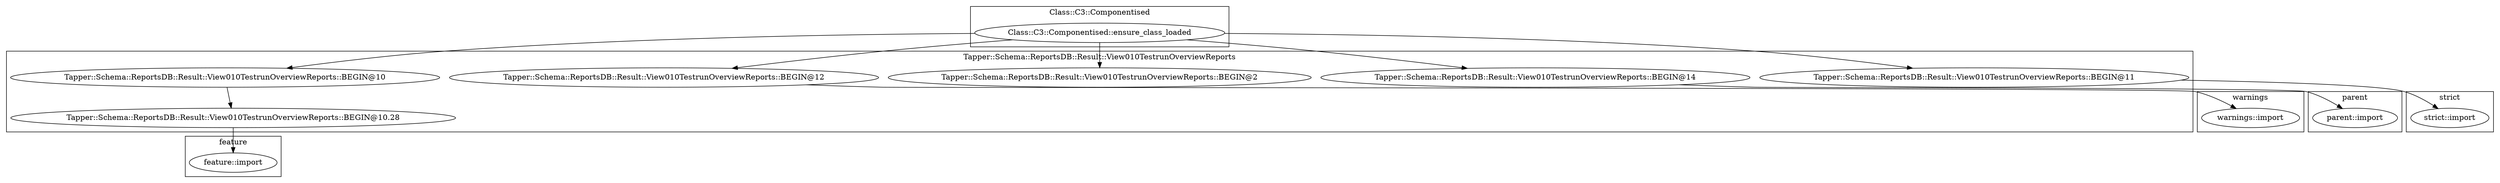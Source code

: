 digraph {
graph [overlap=false]
subgraph cluster_feature {
	label="feature";
	"feature::import";
}
subgraph cluster_parent {
	label="parent";
	"parent::import";
}
subgraph cluster_Class_C3_Componentised {
	label="Class::C3::Componentised";
	"Class::C3::Componentised::ensure_class_loaded";
}
subgraph cluster_warnings {
	label="warnings";
	"warnings::import";
}
subgraph cluster_Tapper_Schema_ReportsDB_Result_View010TestrunOverviewReports {
	label="Tapper::Schema::ReportsDB::Result::View010TestrunOverviewReports";
	"Tapper::Schema::ReportsDB::Result::View010TestrunOverviewReports::BEGIN@12";
	"Tapper::Schema::ReportsDB::Result::View010TestrunOverviewReports::BEGIN@10";
	"Tapper::Schema::ReportsDB::Result::View010TestrunOverviewReports::BEGIN@2";
	"Tapper::Schema::ReportsDB::Result::View010TestrunOverviewReports::BEGIN@14";
	"Tapper::Schema::ReportsDB::Result::View010TestrunOverviewReports::BEGIN@10.28";
	"Tapper::Schema::ReportsDB::Result::View010TestrunOverviewReports::BEGIN@11";
}
subgraph cluster_strict {
	label="strict";
	"strict::import";
}
"Class::C3::Componentised::ensure_class_loaded" -> "Tapper::Schema::ReportsDB::Result::View010TestrunOverviewReports::BEGIN@12";
"Tapper::Schema::ReportsDB::Result::View010TestrunOverviewReports::BEGIN@12" -> "warnings::import";
"Class::C3::Componentised::ensure_class_loaded" -> "Tapper::Schema::ReportsDB::Result::View010TestrunOverviewReports::BEGIN@11";
"Tapper::Schema::ReportsDB::Result::View010TestrunOverviewReports::BEGIN@11" -> "strict::import";
"Tapper::Schema::ReportsDB::Result::View010TestrunOverviewReports::BEGIN@10" -> "Tapper::Schema::ReportsDB::Result::View010TestrunOverviewReports::BEGIN@10.28";
"Tapper::Schema::ReportsDB::Result::View010TestrunOverviewReports::BEGIN@14" -> "parent::import";
"Class::C3::Componentised::ensure_class_loaded" -> "Tapper::Schema::ReportsDB::Result::View010TestrunOverviewReports::BEGIN@10";
"Class::C3::Componentised::ensure_class_loaded" -> "Tapper::Schema::ReportsDB::Result::View010TestrunOverviewReports::BEGIN@14";
"Class::C3::Componentised::ensure_class_loaded" -> "Tapper::Schema::ReportsDB::Result::View010TestrunOverviewReports::BEGIN@2";
"Tapper::Schema::ReportsDB::Result::View010TestrunOverviewReports::BEGIN@10.28" -> "feature::import";
}
